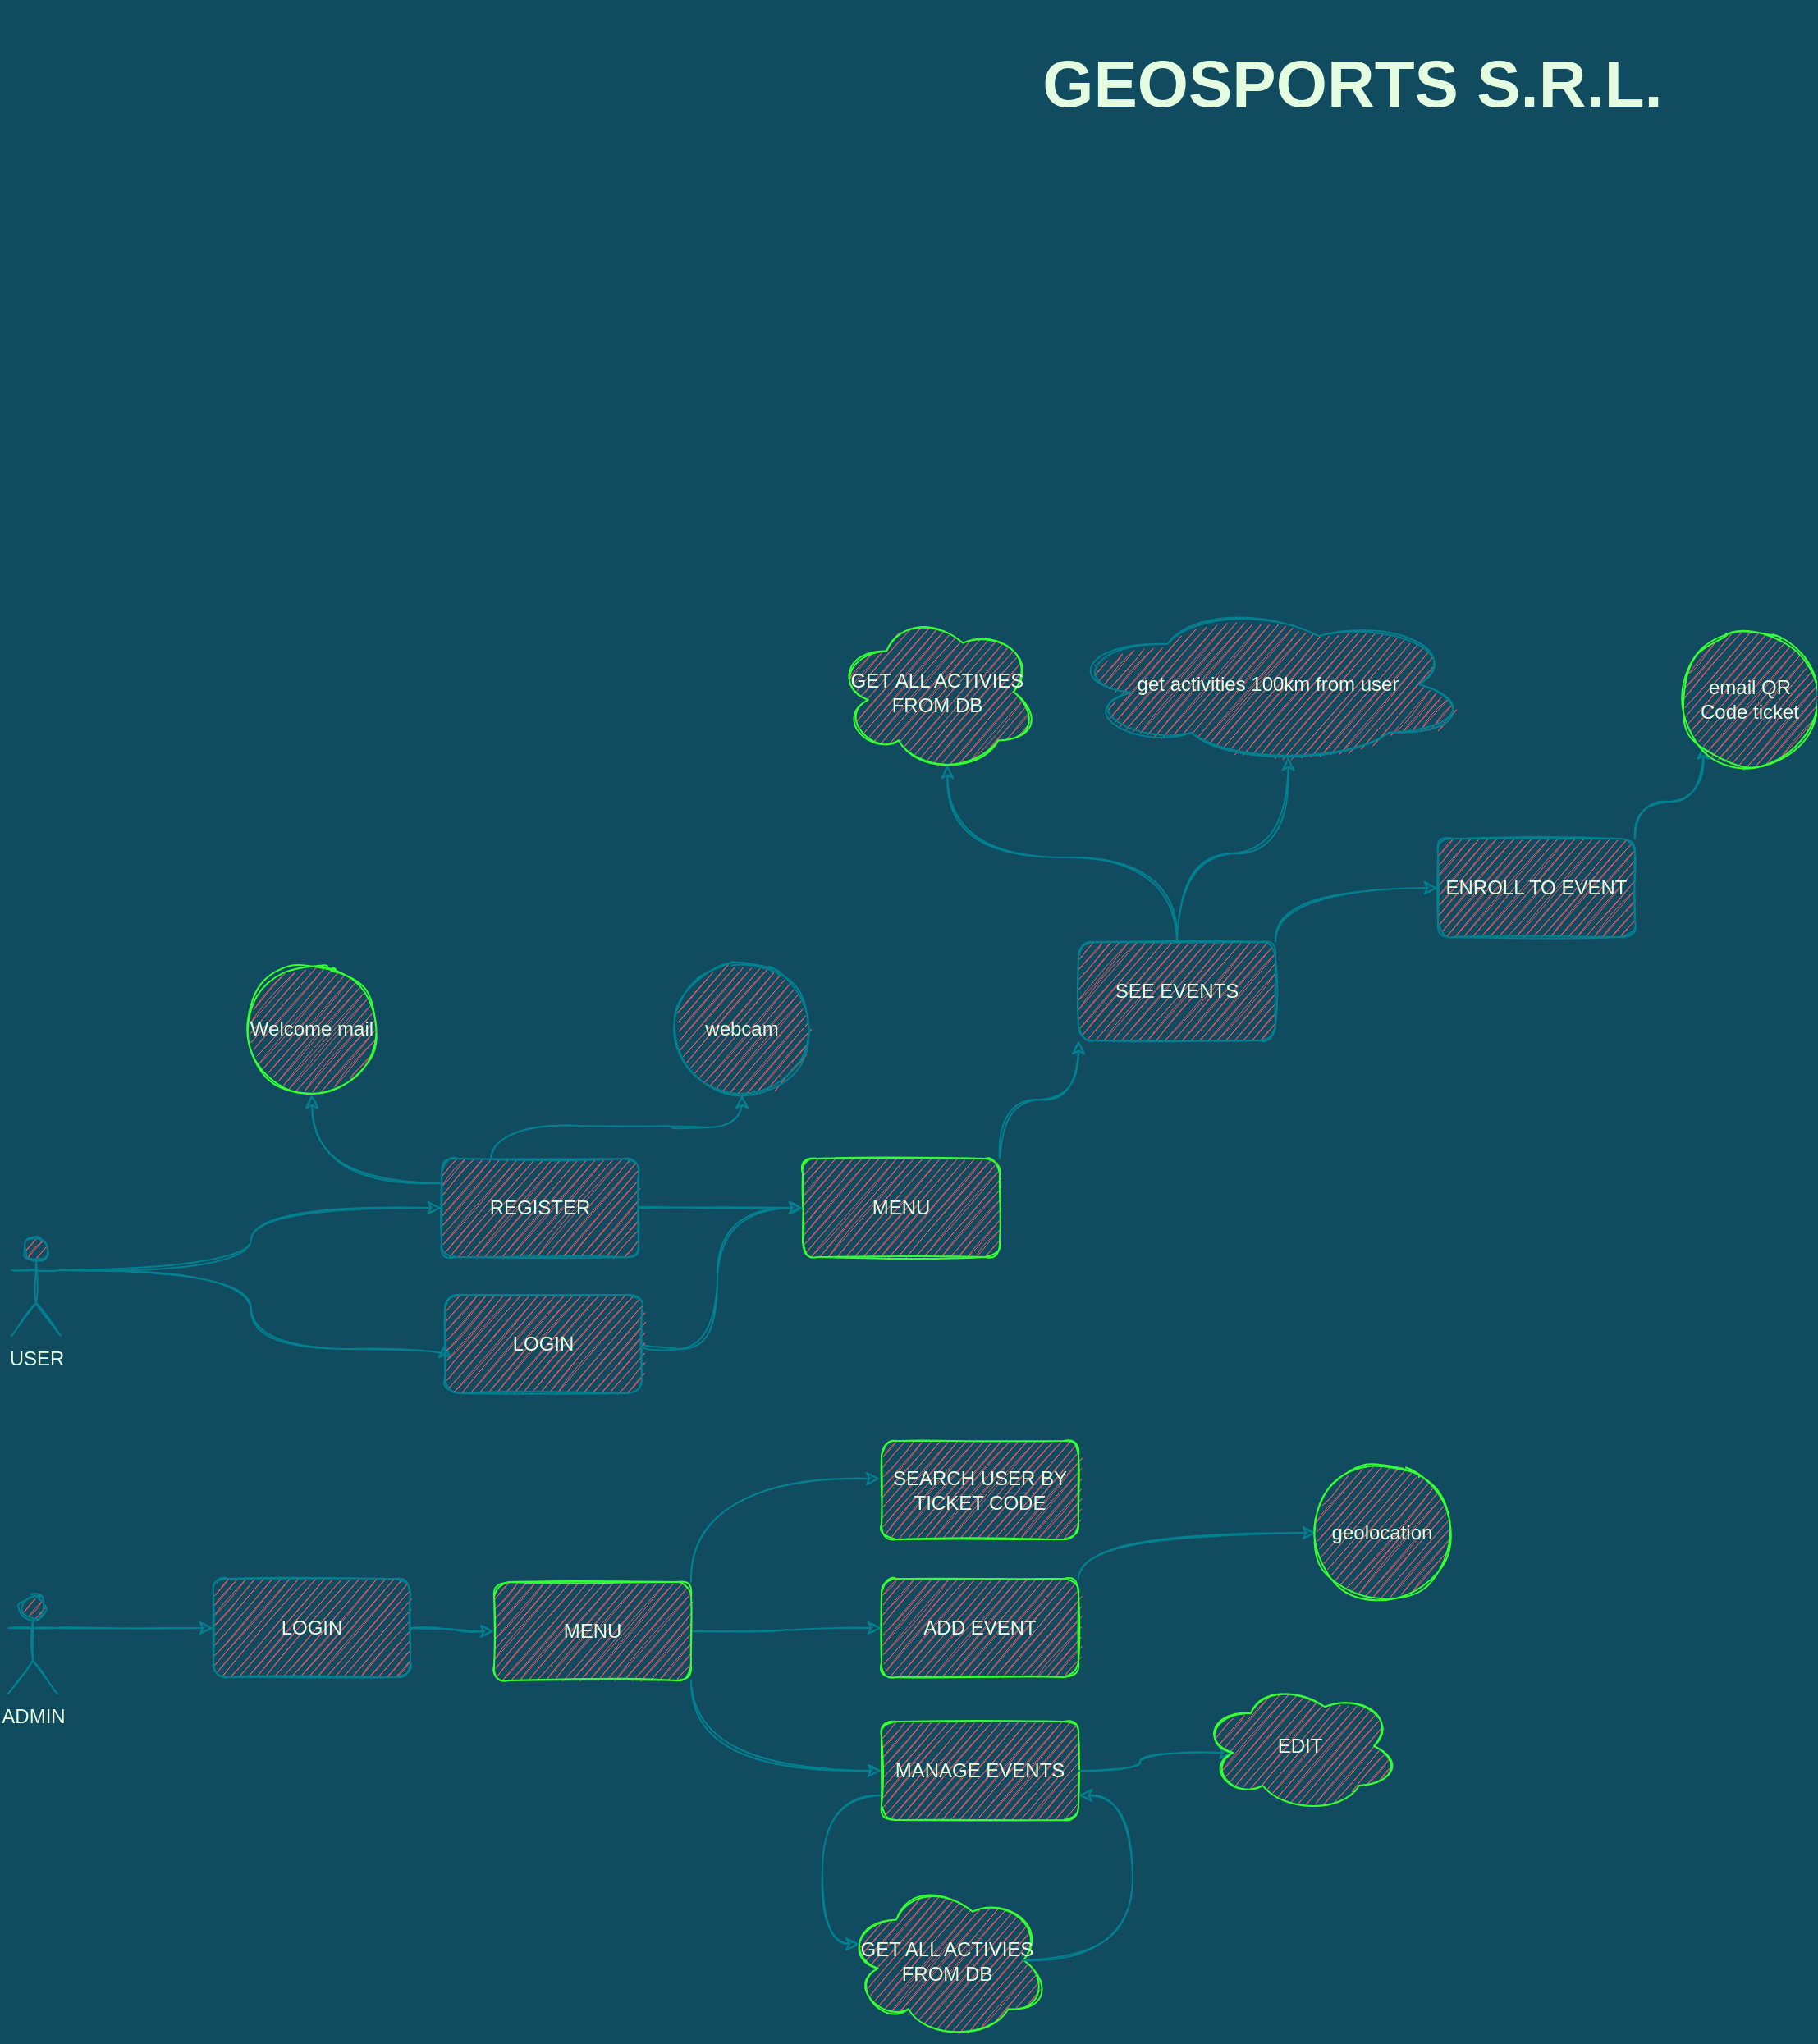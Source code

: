 <mxfile version="16.1.2" type="device"><diagram id="VU3AlSUJJOnAMAtMM2fT" name="Page-1"><mxGraphModel dx="1438" dy="1347" grid="0" gridSize="29" guides="1" tooltips="1" connect="1" arrows="1" fold="1" page="0" pageScale="1" pageWidth="850" pageHeight="1100" background="#114B5F" math="0" shadow="0"><root><mxCell id="0"/><mxCell id="1" parent="0"/><mxCell id="59QvP1uvpDmldnTHYQwH-15" style="edgeStyle=orthogonalEdgeStyle;orthogonalLoop=1;jettySize=auto;html=1;exitX=1;exitY=0.5;exitDx=0;exitDy=0;entryX=0;entryY=0.5;entryDx=0;entryDy=0;fontSize=13;strokeColor=#028090;fontColor=#E4FDE1;labelBackgroundColor=#114B5F;curved=1;sketch=1;" parent="1" source="59QvP1uvpDmldnTHYQwH-2" target="59QvP1uvpDmldnTHYQwH-14" edge="1"><mxGeometry relative="1" as="geometry"/></mxCell><mxCell id="O3Fkr6ZYe0m7NWBWwjO8-6" style="edgeStyle=orthogonalEdgeStyle;orthogonalLoop=1;jettySize=auto;html=1;exitX=0.25;exitY=0;exitDx=0;exitDy=0;strokeColor=#028090;fontColor=#E4FDE1;labelBackgroundColor=#114B5F;curved=1;sketch=1;" parent="1" source="59QvP1uvpDmldnTHYQwH-2" target="O3Fkr6ZYe0m7NWBWwjO8-5" edge="1"><mxGeometry relative="1" as="geometry"/></mxCell><mxCell id="HDRgqJoIDJQYMZm_mFgl-2" style="edgeStyle=orthogonalEdgeStyle;orthogonalLoop=1;jettySize=auto;html=1;exitX=0;exitY=0.25;exitDx=0;exitDy=0;strokeColor=#028090;fontColor=#E4FDE1;labelBackgroundColor=#114B5F;curved=1;sketch=1;" parent="1" source="59QvP1uvpDmldnTHYQwH-2" target="HDRgqJoIDJQYMZm_mFgl-1" edge="1"><mxGeometry relative="1" as="geometry"/></mxCell><mxCell id="59QvP1uvpDmldnTHYQwH-2" value="REGISTER" style="whiteSpace=wrap;html=1;fillColor=#F45B69;strokeColor=#028090;fontColor=#E4FDE1;sketch=1;rounded=1;" parent="1" vertex="1"><mxGeometry x="15" y="33" width="120" height="60" as="geometry"/></mxCell><mxCell id="59QvP1uvpDmldnTHYQwH-16" style="edgeStyle=orthogonalEdgeStyle;orthogonalLoop=1;jettySize=auto;html=1;exitX=1;exitY=0.5;exitDx=0;exitDy=0;entryX=0;entryY=0.5;entryDx=0;entryDy=0;fontSize=13;strokeColor=#028090;fontColor=#E4FDE1;labelBackgroundColor=#114B5F;curved=1;sketch=1;" parent="1" source="59QvP1uvpDmldnTHYQwH-17" target="59QvP1uvpDmldnTHYQwH-14" edge="1"><mxGeometry relative="1" as="geometry"><Array as="points"><mxPoint x="183" y="149"/><mxPoint x="183" y="63"/></Array></mxGeometry></mxCell><mxCell id="IykTQJylVlhp2z3ZIiHw-8" style="edgeStyle=orthogonalEdgeStyle;orthogonalLoop=1;jettySize=auto;html=1;exitX=1;exitY=0.5;exitDx=0;exitDy=0;entryX=0;entryY=0.5;entryDx=0;entryDy=0;fontSize=12;fontColor=#E4FDE1;strokeColor=#028090;fillColor=#F45B69;curved=1;sketch=1;" parent="1" source="59QvP1uvpDmldnTHYQwH-3" target="IykTQJylVlhp2z3ZIiHw-7" edge="1"><mxGeometry relative="1" as="geometry"/></mxCell><mxCell id="59QvP1uvpDmldnTHYQwH-3" value="LOGIN" style="whiteSpace=wrap;html=1;fillColor=#F45B69;strokeColor=#028090;fontColor=#E4FDE1;sketch=1;rounded=1;" parent="1" vertex="1"><mxGeometry x="-124" y="289" width="120" height="60" as="geometry"/></mxCell><mxCell id="59QvP1uvpDmldnTHYQwH-5" style="edgeStyle=orthogonalEdgeStyle;orthogonalLoop=1;jettySize=auto;html=1;exitX=1;exitY=0.333;exitDx=0;exitDy=0;exitPerimeter=0;entryX=0;entryY=0.5;entryDx=0;entryDy=0;strokeColor=#028090;fontColor=#E4FDE1;labelBackgroundColor=#114B5F;curved=1;sketch=1;" parent="1" source="59QvP1uvpDmldnTHYQwH-4" target="59QvP1uvpDmldnTHYQwH-3" edge="1"><mxGeometry relative="1" as="geometry"/></mxCell><mxCell id="59QvP1uvpDmldnTHYQwH-4" value="ADMIN&lt;br&gt;" style="shape=umlActor;verticalLabelPosition=bottom;verticalAlign=top;html=1;outlineConnect=0;fillColor=#F45B69;strokeColor=#028090;fontColor=#E4FDE1;sketch=1;rounded=1;" parent="1" vertex="1"><mxGeometry x="-249" y="299" width="30" height="60" as="geometry"/></mxCell><mxCell id="59QvP1uvpDmldnTHYQwH-7" style="edgeStyle=orthogonalEdgeStyle;orthogonalLoop=1;jettySize=auto;html=1;exitX=1;exitY=0.333;exitDx=0;exitDy=0;exitPerimeter=0;entryX=0;entryY=0.5;entryDx=0;entryDy=0;strokeColor=#028090;fontColor=#E4FDE1;labelBackgroundColor=#114B5F;curved=1;sketch=1;" parent="1" source="59QvP1uvpDmldnTHYQwH-6" target="59QvP1uvpDmldnTHYQwH-17" edge="1"><mxGeometry relative="1" as="geometry"><Array as="points"><mxPoint x="-101" y="101"/><mxPoint x="-101" y="149"/></Array></mxGeometry></mxCell><mxCell id="59QvP1uvpDmldnTHYQwH-8" style="edgeStyle=orthogonalEdgeStyle;orthogonalLoop=1;jettySize=auto;html=1;exitX=1;exitY=0.333;exitDx=0;exitDy=0;exitPerimeter=0;entryX=0;entryY=0.5;entryDx=0;entryDy=0;strokeColor=#028090;fontColor=#E4FDE1;labelBackgroundColor=#114B5F;curved=1;sketch=1;" parent="1" source="59QvP1uvpDmldnTHYQwH-6" target="59QvP1uvpDmldnTHYQwH-2" edge="1"><mxGeometry relative="1" as="geometry"/></mxCell><mxCell id="59QvP1uvpDmldnTHYQwH-6" value="USER&lt;br&gt;" style="shape=umlActor;verticalLabelPosition=bottom;verticalAlign=top;html=1;outlineConnect=0;fillColor=#F45B69;strokeColor=#028090;fontColor=#E4FDE1;sketch=1;rounded=1;" parent="1" vertex="1"><mxGeometry x="-247" y="81" width="30" height="60" as="geometry"/></mxCell><mxCell id="IykTQJylVlhp2z3ZIiHw-14" style="edgeStyle=orthogonalEdgeStyle;curved=1;rounded=1;sketch=1;orthogonalLoop=1;jettySize=auto;html=1;exitX=1;exitY=0;exitDx=0;exitDy=0;entryX=0;entryY=0.5;entryDx=0;entryDy=0;fontSize=12;fontColor=#E4FDE1;strokeColor=#028090;fillColor=#F45B69;" parent="1" source="59QvP1uvpDmldnTHYQwH-9" target="IykTQJylVlhp2z3ZIiHw-13" edge="1"><mxGeometry relative="1" as="geometry"/></mxCell><mxCell id="59QvP1uvpDmldnTHYQwH-9" value="ADD EVENT" style="whiteSpace=wrap;html=1;fillColor=#F45B69;strokeColor=#33FF33;fontColor=#E4FDE1;sketch=1;rounded=1;" parent="1" vertex="1"><mxGeometry x="283" y="289" width="120" height="60" as="geometry"/></mxCell><mxCell id="IykTQJylVlhp2z3ZIiHw-6" style="edgeStyle=orthogonalEdgeStyle;orthogonalLoop=1;jettySize=auto;html=1;exitX=0;exitY=0.75;exitDx=0;exitDy=0;entryX=0.07;entryY=0.4;entryDx=0;entryDy=0;entryPerimeter=0;fontSize=12;fontColor=#E4FDE1;strokeColor=#028090;fillColor=#F45B69;curved=1;sketch=1;" parent="1" source="59QvP1uvpDmldnTHYQwH-11" target="IykTQJylVlhp2z3ZIiHw-5" edge="1"><mxGeometry relative="1" as="geometry"><Array as="points"><mxPoint x="247" y="421"/><mxPoint x="247" y="512"/></Array></mxGeometry></mxCell><mxCell id="59QvP1uvpDmldnTHYQwH-11" value="MANAGE EVENTS" style="whiteSpace=wrap;html=1;fillColor=#F45B69;strokeColor=#33FF33;fontColor=#E4FDE1;sketch=1;rounded=1;" parent="1" vertex="1"><mxGeometry x="283" y="376" width="120" height="60" as="geometry"/></mxCell><mxCell id="59QvP1uvpDmldnTHYQwH-12" value="&lt;font style=&quot;font-size: 40px;&quot;&gt;GEOSPORTS S.R.L.&lt;/font&gt;" style="text;html=1;align=center;verticalAlign=middle;whiteSpace=wrap;fontStyle=1;fontSize=40;fontColor=#E4FDE1;sketch=1;rounded=1;" parent="1" vertex="1"><mxGeometry x="301" y="-673" width="538" height="100" as="geometry"/></mxCell><mxCell id="59QvP1uvpDmldnTHYQwH-22" style="edgeStyle=orthogonalEdgeStyle;orthogonalLoop=1;jettySize=auto;html=1;exitX=1;exitY=0;exitDx=0;exitDy=0;entryX=0;entryY=1;entryDx=0;entryDy=0;fontSize=13;strokeColor=#028090;fontColor=#E4FDE1;labelBackgroundColor=#114B5F;curved=1;sketch=1;" parent="1" source="59QvP1uvpDmldnTHYQwH-14" target="59QvP1uvpDmldnTHYQwH-18" edge="1"><mxGeometry relative="1" as="geometry"/></mxCell><mxCell id="59QvP1uvpDmldnTHYQwH-14" value="MENU" style="whiteSpace=wrap;html=1;fillColor=#F45B69;strokeColor=#33FF33;fontColor=#E4FDE1;sketch=1;rounded=1;" parent="1" vertex="1"><mxGeometry x="235" y="33" width="120" height="60" as="geometry"/></mxCell><mxCell id="59QvP1uvpDmldnTHYQwH-17" value="LOGIN" style="whiteSpace=wrap;html=1;fillColor=#F45B69;strokeColor=#028090;fontColor=#E4FDE1;sketch=1;rounded=1;" parent="1" vertex="1"><mxGeometry x="17" y="116" width="120" height="60" as="geometry"/></mxCell><mxCell id="59QvP1uvpDmldnTHYQwH-24" style="edgeStyle=orthogonalEdgeStyle;orthogonalLoop=1;jettySize=auto;html=1;exitX=1;exitY=0;exitDx=0;exitDy=0;entryX=0;entryY=0.5;entryDx=0;entryDy=0;fontSize=13;strokeColor=#028090;fontColor=#E4FDE1;labelBackgroundColor=#114B5F;curved=1;sketch=1;" parent="1" source="59QvP1uvpDmldnTHYQwH-18" target="59QvP1uvpDmldnTHYQwH-23" edge="1"><mxGeometry relative="1" as="geometry"/></mxCell><mxCell id="IykTQJylVlhp2z3ZIiHw-15" style="edgeStyle=orthogonalEdgeStyle;curved=1;rounded=1;sketch=1;orthogonalLoop=1;jettySize=auto;html=1;exitX=0.5;exitY=0;exitDx=0;exitDy=0;entryX=0.55;entryY=0.95;entryDx=0;entryDy=0;entryPerimeter=0;fontSize=12;fontColor=#E4FDE1;strokeColor=#028090;fillColor=#F45B69;" parent="1" source="59QvP1uvpDmldnTHYQwH-18" target="IykTQJylVlhp2z3ZIiHw-12" edge="1"><mxGeometry relative="1" as="geometry"/></mxCell><mxCell id="59QvP1uvpDmldnTHYQwH-18" value="SEE EVENTS" style="whiteSpace=wrap;html=1;fillColor=#F45B69;strokeColor=#028090;fontColor=#E4FDE1;sketch=1;rounded=1;" parent="1" vertex="1"><mxGeometry x="403" y="-99" width="120" height="60" as="geometry"/></mxCell><mxCell id="O3Fkr6ZYe0m7NWBWwjO8-10" style="edgeStyle=orthogonalEdgeStyle;orthogonalLoop=1;jettySize=auto;html=1;exitX=1;exitY=0;exitDx=0;exitDy=0;entryX=0;entryY=1;entryDx=0;entryDy=0;strokeColor=#028090;fontColor=#E4FDE1;labelBackgroundColor=#114B5F;curved=1;sketch=1;" parent="1" source="59QvP1uvpDmldnTHYQwH-23" target="O3Fkr6ZYe0m7NWBWwjO8-9" edge="1"><mxGeometry relative="1" as="geometry"/></mxCell><mxCell id="59QvP1uvpDmldnTHYQwH-23" value="ENROLL TO EVENT" style="whiteSpace=wrap;html=1;fillColor=#F45B69;strokeColor=#028090;fontColor=#E4FDE1;sketch=1;rounded=1;" parent="1" vertex="1"><mxGeometry x="622" y="-162" width="120" height="60" as="geometry"/></mxCell><mxCell id="O3Fkr6ZYe0m7NWBWwjO8-5" value="webcam" style="ellipse;whiteSpace=wrap;html=1;aspect=fixed;fillColor=#F45B69;strokeColor=#028090;fontColor=#E4FDE1;sketch=1;rounded=1;" parent="1" vertex="1"><mxGeometry x="158" y="-86" width="80" height="80" as="geometry"/></mxCell><mxCell id="O3Fkr6ZYe0m7NWBWwjO8-9" value="email QR Code ticket" style="ellipse;whiteSpace=wrap;html=1;aspect=fixed;fillColor=#F45B69;strokeColor=#33FF33;fontColor=#E4FDE1;sketch=1;rounded=1;" parent="1" vertex="1"><mxGeometry x="772" y="-287" width="80" height="80" as="geometry"/></mxCell><mxCell id="IykTQJylVlhp2z3ZIiHw-4" style="edgeStyle=orthogonalEdgeStyle;orthogonalLoop=1;jettySize=auto;html=1;exitX=1;exitY=0.5;exitDx=0;exitDy=0;fontColor=#E4FDE1;strokeColor=#028090;fillColor=#F45B69;curved=1;sketch=1;entryX=0.16;entryY=0.55;entryDx=0;entryDy=0;entryPerimeter=0;" parent="1" source="59QvP1uvpDmldnTHYQwH-11" target="IykTQJylVlhp2z3ZIiHw-3" edge="1"><mxGeometry relative="1" as="geometry"><mxPoint x="501.25" y="540" as="sourcePoint"/></mxGeometry></mxCell><mxCell id="IykTQJylVlhp2z3ZIiHw-17" style="edgeStyle=orthogonalEdgeStyle;curved=1;rounded=1;sketch=1;orthogonalLoop=1;jettySize=auto;html=1;exitX=0.5;exitY=0;exitDx=0;exitDy=0;entryX=0.55;entryY=0.95;entryDx=0;entryDy=0;entryPerimeter=0;fontSize=12;fontColor=#E4FDE1;strokeColor=#028090;fillColor=#F45B69;" parent="1" source="59QvP1uvpDmldnTHYQwH-18" target="IykTQJylVlhp2z3ZIiHw-16" edge="1"><mxGeometry relative="1" as="geometry"><mxPoint x="180" y="-376" as="sourcePoint"/></mxGeometry></mxCell><mxCell id="HDRgqJoIDJQYMZm_mFgl-1" value="Welcome mail" style="ellipse;whiteSpace=wrap;html=1;aspect=fixed;fillColor=#F45B69;strokeColor=#33FF33;fontColor=#E4FDE1;sketch=1;rounded=1;" parent="1" vertex="1"><mxGeometry x="-104" y="-86" width="80" height="80" as="geometry"/></mxCell><mxCell id="HDRgqJoIDJQYMZm_mFgl-3" value="SEARCH USER BY TICKET CODE" style="whiteSpace=wrap;html=1;fillColor=#F45B69;strokeColor=#33FF33;fontColor=#E4FDE1;sketch=1;rounded=1;" parent="1" vertex="1"><mxGeometry x="283" y="205" width="120" height="60" as="geometry"/></mxCell><mxCell id="IykTQJylVlhp2z3ZIiHw-3" value="EDIT" style="ellipse;shape=cloud;whiteSpace=wrap;html=1;fontSize=12;fillColor=#F45B69;strokeColor=#33FF33;fontColor=#E4FDE1;sketch=1;rounded=1;" parent="1" vertex="1"><mxGeometry x="478" y="351" width="120" height="80" as="geometry"/></mxCell><mxCell id="IykTQJylVlhp2z3ZIiHw-5" value="GET ALL ACTIVIES FROM DB" style="ellipse;shape=cloud;whiteSpace=wrap;html=1;fontSize=12;fillColor=#F45B69;strokeColor=#33FF33;fontColor=#E4FDE1;sketch=1;rounded=1;" parent="1" vertex="1"><mxGeometry x="261" y="472" width="124" height="99" as="geometry"/></mxCell><mxCell id="IykTQJylVlhp2z3ZIiHw-9" style="edgeStyle=orthogonalEdgeStyle;orthogonalLoop=1;jettySize=auto;html=1;exitX=1;exitY=0;exitDx=0;exitDy=0;entryX=-0.008;entryY=0.383;entryDx=0;entryDy=0;entryPerimeter=0;fontSize=12;fontColor=#E4FDE1;strokeColor=#028090;fillColor=#F45B69;curved=1;sketch=1;" parent="1" source="IykTQJylVlhp2z3ZIiHw-7" target="HDRgqJoIDJQYMZm_mFgl-3" edge="1"><mxGeometry relative="1" as="geometry"/></mxCell><mxCell id="IykTQJylVlhp2z3ZIiHw-10" style="edgeStyle=orthogonalEdgeStyle;orthogonalLoop=1;jettySize=auto;html=1;exitX=1;exitY=0.5;exitDx=0;exitDy=0;entryX=0;entryY=0.5;entryDx=0;entryDy=0;fontSize=12;fontColor=#E4FDE1;strokeColor=#028090;fillColor=#F45B69;curved=1;sketch=1;" parent="1" source="IykTQJylVlhp2z3ZIiHw-7" target="59QvP1uvpDmldnTHYQwH-9" edge="1"><mxGeometry relative="1" as="geometry"/></mxCell><mxCell id="IykTQJylVlhp2z3ZIiHw-11" style="edgeStyle=orthogonalEdgeStyle;orthogonalLoop=1;jettySize=auto;html=1;exitX=1;exitY=1;exitDx=0;exitDy=0;entryX=0;entryY=0.5;entryDx=0;entryDy=0;fontSize=12;fontColor=#E4FDE1;strokeColor=#028090;fillColor=#F45B69;curved=1;sketch=1;" parent="1" source="IykTQJylVlhp2z3ZIiHw-7" target="59QvP1uvpDmldnTHYQwH-11" edge="1"><mxGeometry relative="1" as="geometry"/></mxCell><mxCell id="IykTQJylVlhp2z3ZIiHw-7" value="MENU" style="whiteSpace=wrap;html=1;fillColor=#F45B69;strokeColor=#33FF33;fontColor=#E4FDE1;sketch=1;rounded=1;" parent="1" vertex="1"><mxGeometry x="47" y="291" width="120" height="60" as="geometry"/></mxCell><mxCell id="IykTQJylVlhp2z3ZIiHw-12" value="GET ALL ACTIVIES FROM DB" style="ellipse;shape=cloud;whiteSpace=wrap;html=1;fontSize=12;fillColor=#F45B69;strokeColor=#33FF33;fontColor=#E4FDE1;sketch=1;rounded=1;" parent="1" vertex="1"><mxGeometry x="255" y="-301" width="124" height="99" as="geometry"/></mxCell><mxCell id="IykTQJylVlhp2z3ZIiHw-13" value="geolocation" style="ellipse;whiteSpace=wrap;html=1;aspect=fixed;fillColor=#F45B69;strokeColor=#33FF33;fontColor=#E4FDE1;sketch=1;rounded=1;" parent="1" vertex="1"><mxGeometry x="548" y="221" width="80" height="80" as="geometry"/></mxCell><mxCell id="IykTQJylVlhp2z3ZIiHw-16" value="get activities 100km from user" style="ellipse;shape=cloud;whiteSpace=wrap;html=1;fontSize=12;fillColor=#F45B69;strokeColor=#028090;fontColor=#E4FDE1;sketch=1;rounded=1;" parent="1" vertex="1"><mxGeometry x="396" y="-305" width="245" height="98" as="geometry"/></mxCell><mxCell id="aEBDFzmNjE60R0zo4waC-2" style="edgeStyle=orthogonalEdgeStyle;orthogonalLoop=1;jettySize=auto;html=1;exitX=0.875;exitY=0.5;exitDx=0;exitDy=0;fontSize=12;fontColor=#E4FDE1;strokeColor=#028090;fillColor=#F45B69;curved=1;sketch=1;exitPerimeter=0;entryX=1;entryY=0.75;entryDx=0;entryDy=0;" edge="1" parent="1" source="IykTQJylVlhp2z3ZIiHw-5" target="59QvP1uvpDmldnTHYQwH-11"><mxGeometry relative="1" as="geometry"><mxPoint x="312" y="450" as="sourcePoint"/><mxPoint x="483" y="520" as="targetPoint"/><Array as="points"><mxPoint x="436" y="522"/><mxPoint x="436" y="421"/></Array></mxGeometry></mxCell></root></mxGraphModel></diagram></mxfile>